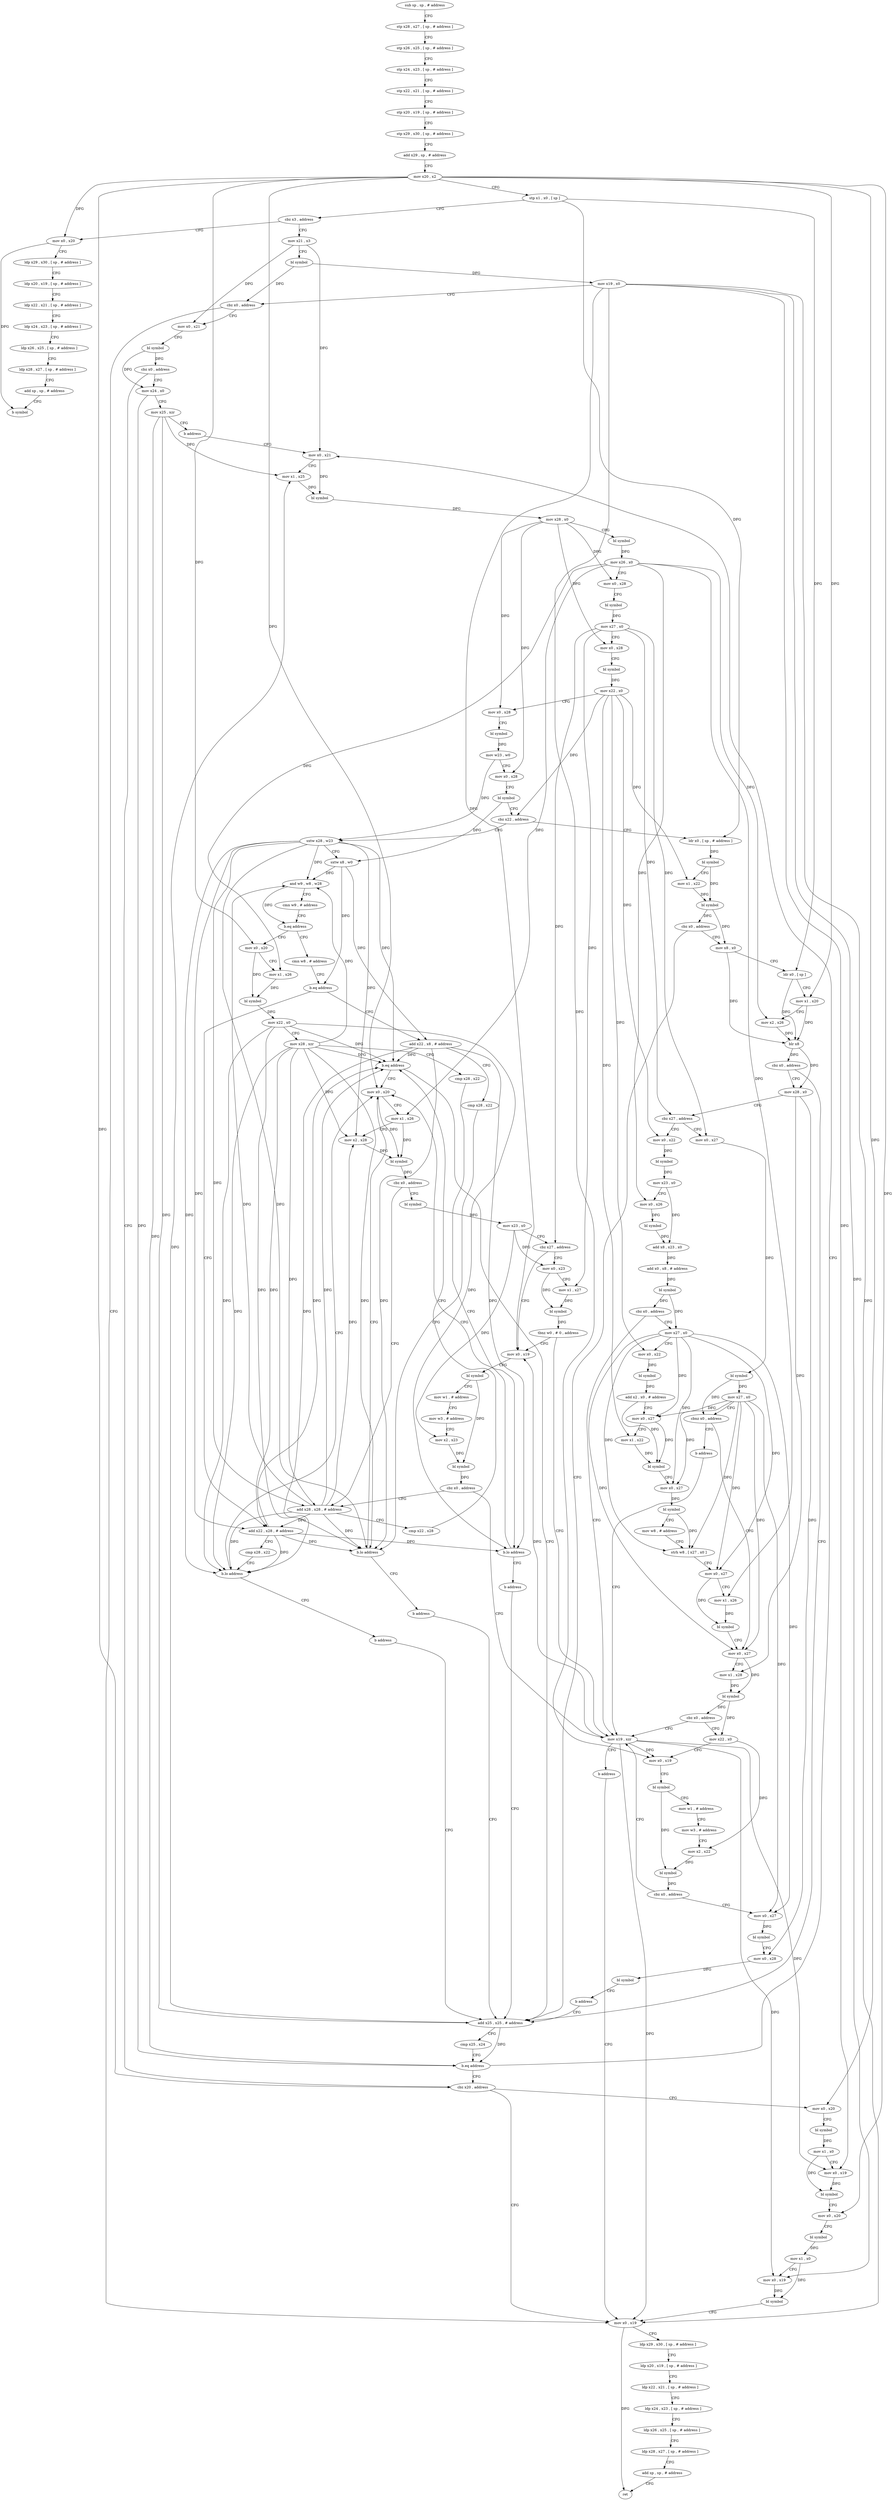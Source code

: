 digraph "func" {
"89164" [label = "sub sp , sp , # address" ]
"89168" [label = "stp x28 , x27 , [ sp , # address ]" ]
"89172" [label = "stp x26 , x25 , [ sp , # address ]" ]
"89176" [label = "stp x24 , x23 , [ sp , # address ]" ]
"89180" [label = "stp x22 , x21 , [ sp , # address ]" ]
"89184" [label = "stp x20 , x19 , [ sp , # address ]" ]
"89188" [label = "stp x29 , x30 , [ sp , # address ]" ]
"89192" [label = "add x29 , sp , # address" ]
"89196" [label = "mov x20 , x2" ]
"89200" [label = "stp x1 , x0 , [ sp ]" ]
"89204" [label = "cbz x3 , address" ]
"89752" [label = "mov x0 , x20" ]
"89208" [label = "mov x21 , x3" ]
"89756" [label = "ldp x29 , x30 , [ sp , # address ]" ]
"89760" [label = "ldp x20 , x19 , [ sp , # address ]" ]
"89764" [label = "ldp x22 , x21 , [ sp , # address ]" ]
"89768" [label = "ldp x24 , x23 , [ sp , # address ]" ]
"89772" [label = "ldp x26 , x25 , [ sp , # address ]" ]
"89776" [label = "ldp x28 , x27 , [ sp , # address ]" ]
"89780" [label = "add sp , sp , # address" ]
"89784" [label = "b symbol" ]
"89212" [label = "bl symbol" ]
"89216" [label = "mov x19 , x0" ]
"89220" [label = "cbz x0 , address" ]
"89832" [label = "mov x0 , x19" ]
"89224" [label = "mov x0 , x21" ]
"89836" [label = "ldp x29 , x30 , [ sp , # address ]" ]
"89840" [label = "ldp x20 , x19 , [ sp , # address ]" ]
"89844" [label = "ldp x22 , x21 , [ sp , # address ]" ]
"89848" [label = "ldp x24 , x23 , [ sp , # address ]" ]
"89852" [label = "ldp x26 , x25 , [ sp , # address ]" ]
"89856" [label = "ldp x28 , x27 , [ sp , # address ]" ]
"89860" [label = "add sp , sp , # address" ]
"89864" [label = "ret" ]
"89228" [label = "bl symbol" ]
"89232" [label = "cbz x0 , address" ]
"89788" [label = "cbz x20 , address" ]
"89236" [label = "mov x24 , x0" ]
"89792" [label = "mov x0 , x20" ]
"89240" [label = "mov x25 , xzr" ]
"89244" [label = "b address" ]
"89260" [label = "mov x0 , x21" ]
"89796" [label = "bl symbol" ]
"89800" [label = "mov x1 , x0" ]
"89804" [label = "mov x0 , x19" ]
"89808" [label = "bl symbol" ]
"89812" [label = "mov x0 , x20" ]
"89816" [label = "bl symbol" ]
"89820" [label = "mov x1 , x0" ]
"89824" [label = "mov x0 , x19" ]
"89828" [label = "bl symbol" ]
"89264" [label = "mov x1 , x25" ]
"89268" [label = "bl symbol" ]
"89272" [label = "mov x28 , x0" ]
"89276" [label = "bl symbol" ]
"89280" [label = "mov x26 , x0" ]
"89284" [label = "mov x0 , x28" ]
"89288" [label = "bl symbol" ]
"89292" [label = "mov x27 , x0" ]
"89296" [label = "mov x0 , x28" ]
"89300" [label = "bl symbol" ]
"89304" [label = "mov x22 , x0" ]
"89308" [label = "mov x0 , x28" ]
"89312" [label = "bl symbol" ]
"89316" [label = "mov w23 , w0" ]
"89320" [label = "mov x0 , x28" ]
"89324" [label = "bl symbol" ]
"89328" [label = "cbz x22 , address" ]
"89404" [label = "sxtw x28 , w23" ]
"89332" [label = "ldr x0 , [ sp , # address ]" ]
"89408" [label = "sxtw x8 , w0" ]
"89412" [label = "and w9 , w8 , w28" ]
"89416" [label = "cmn w9 , # address" ]
"89420" [label = "b.eq address" ]
"89448" [label = "mov x0 , x20" ]
"89424" [label = "cmn w8 , # address" ]
"89336" [label = "bl symbol" ]
"89340" [label = "mov x1 , x22" ]
"89344" [label = "bl symbol" ]
"89348" [label = "cbz x0 , address" ]
"89248" [label = "add x25 , x25 , # address" ]
"89352" [label = "mov x8 , x0" ]
"89452" [label = "mov x1 , x26" ]
"89456" [label = "bl symbol" ]
"89460" [label = "mov x22 , x0" ]
"89464" [label = "mov x28 , xzr" ]
"89468" [label = "cmp x28 , x22" ]
"89472" [label = "b.lo address" ]
"89696" [label = "mov x0 , x20" ]
"89476" [label = "b address" ]
"89428" [label = "b.eq address" ]
"89640" [label = "add x22 , x28 , # address" ]
"89432" [label = "add x22 , x8 , # address" ]
"89252" [label = "cmp x25 , x24" ]
"89256" [label = "b.eq address" ]
"89356" [label = "ldr x0 , [ sp ]" ]
"89360" [label = "mov x1 , x20" ]
"89364" [label = "mov x2 , x26" ]
"89368" [label = "blr x8" ]
"89372" [label = "cbz x0 , address" ]
"89376" [label = "mov x28 , x0" ]
"89700" [label = "mov x1 , x26" ]
"89704" [label = "mov x2 , x28" ]
"89708" [label = "bl symbol" ]
"89712" [label = "cbz x0 , address" ]
"89684" [label = "add x28 , x28 , # address" ]
"89716" [label = "bl symbol" ]
"89644" [label = "cmp x28 , x22" ]
"89648" [label = "b.lo address" ]
"89652" [label = "b address" ]
"89436" [label = "cmp x28 , x22" ]
"89440" [label = "b.lo address" ]
"89444" [label = "b address" ]
"89380" [label = "cbz x27 , address" ]
"89480" [label = "mov x0 , x22" ]
"89384" [label = "mov x0 , x27" ]
"89688" [label = "cmp x22 , x28" ]
"89692" [label = "b.eq address" ]
"89720" [label = "mov x23 , x0" ]
"89724" [label = "cbz x27 , address" ]
"89656" [label = "mov x0 , x19" ]
"89728" [label = "mov x0 , x23" ]
"89484" [label = "bl symbol" ]
"89488" [label = "mov x23 , x0" ]
"89492" [label = "mov x0 , x26" ]
"89496" [label = "bl symbol" ]
"89500" [label = "add x8 , x23 , x0" ]
"89504" [label = "add x0 , x8 , # address" ]
"89508" [label = "bl symbol" ]
"89512" [label = "cbz x0 , address" ]
"89744" [label = "mov x19 , xzr" ]
"89516" [label = "mov x27 , x0" ]
"89388" [label = "bl symbol" ]
"89392" [label = "mov x27 , x0" ]
"89396" [label = "cbnz x0 , address" ]
"89572" [label = "mov x0 , x27" ]
"89400" [label = "b address" ]
"89660" [label = "bl symbol" ]
"89664" [label = "mov w1 , # address" ]
"89668" [label = "mov w3 , # address" ]
"89672" [label = "mov x2 , x23" ]
"89676" [label = "bl symbol" ]
"89680" [label = "cbz x0 , address" ]
"89732" [label = "mov x1 , x27" ]
"89736" [label = "bl symbol" ]
"89740" [label = "tbnz w0 , # 0 , address" ]
"89748" [label = "b address" ]
"89520" [label = "mov x0 , x22" ]
"89524" [label = "bl symbol" ]
"89528" [label = "add x2 , x0 , # address" ]
"89532" [label = "mov x0 , x27" ]
"89536" [label = "mov x1 , x22" ]
"89540" [label = "bl symbol" ]
"89544" [label = "mov x0 , x27" ]
"89548" [label = "bl symbol" ]
"89552" [label = "mov w8 , # address" ]
"89556" [label = "strh w8 , [ x27 , x0 ]" ]
"89560" [label = "mov x0 , x27" ]
"89564" [label = "mov x1 , x26" ]
"89568" [label = "bl symbol" ]
"89576" [label = "mov x1 , x28" ]
"89580" [label = "bl symbol" ]
"89584" [label = "cbz x0 , address" ]
"89588" [label = "mov x22 , x0" ]
"89592" [label = "mov x0 , x19" ]
"89596" [label = "bl symbol" ]
"89600" [label = "mov w1 , # address" ]
"89604" [label = "mov w3 , # address" ]
"89608" [label = "mov x2 , x22" ]
"89612" [label = "bl symbol" ]
"89616" [label = "cbz x0 , address" ]
"89620" [label = "mov x0 , x27" ]
"89624" [label = "bl symbol" ]
"89628" [label = "mov x0 , x28" ]
"89632" [label = "bl symbol" ]
"89636" [label = "b address" ]
"89164" -> "89168" [ label = "CFG" ]
"89168" -> "89172" [ label = "CFG" ]
"89172" -> "89176" [ label = "CFG" ]
"89176" -> "89180" [ label = "CFG" ]
"89180" -> "89184" [ label = "CFG" ]
"89184" -> "89188" [ label = "CFG" ]
"89188" -> "89192" [ label = "CFG" ]
"89192" -> "89196" [ label = "CFG" ]
"89196" -> "89200" [ label = "CFG" ]
"89196" -> "89752" [ label = "DFG" ]
"89196" -> "89788" [ label = "DFG" ]
"89196" -> "89792" [ label = "DFG" ]
"89196" -> "89812" [ label = "DFG" ]
"89196" -> "89448" [ label = "DFG" ]
"89196" -> "89360" [ label = "DFG" ]
"89196" -> "89696" [ label = "DFG" ]
"89200" -> "89204" [ label = "CFG" ]
"89200" -> "89356" [ label = "DFG" ]
"89200" -> "89332" [ label = "DFG" ]
"89204" -> "89752" [ label = "CFG" ]
"89204" -> "89208" [ label = "CFG" ]
"89752" -> "89756" [ label = "CFG" ]
"89752" -> "89784" [ label = "DFG" ]
"89208" -> "89212" [ label = "CFG" ]
"89208" -> "89224" [ label = "DFG" ]
"89208" -> "89260" [ label = "DFG" ]
"89756" -> "89760" [ label = "CFG" ]
"89760" -> "89764" [ label = "CFG" ]
"89764" -> "89768" [ label = "CFG" ]
"89768" -> "89772" [ label = "CFG" ]
"89772" -> "89776" [ label = "CFG" ]
"89776" -> "89780" [ label = "CFG" ]
"89780" -> "89784" [ label = "CFG" ]
"89212" -> "89216" [ label = "DFG" ]
"89212" -> "89220" [ label = "DFG" ]
"89216" -> "89220" [ label = "CFG" ]
"89216" -> "89832" [ label = "DFG" ]
"89216" -> "89804" [ label = "DFG" ]
"89216" -> "89824" [ label = "DFG" ]
"89216" -> "89656" [ label = "DFG" ]
"89216" -> "89592" [ label = "DFG" ]
"89220" -> "89832" [ label = "CFG" ]
"89220" -> "89224" [ label = "CFG" ]
"89832" -> "89836" [ label = "CFG" ]
"89832" -> "89864" [ label = "DFG" ]
"89224" -> "89228" [ label = "CFG" ]
"89836" -> "89840" [ label = "CFG" ]
"89840" -> "89844" [ label = "CFG" ]
"89844" -> "89848" [ label = "CFG" ]
"89848" -> "89852" [ label = "CFG" ]
"89852" -> "89856" [ label = "CFG" ]
"89856" -> "89860" [ label = "CFG" ]
"89860" -> "89864" [ label = "CFG" ]
"89228" -> "89232" [ label = "DFG" ]
"89228" -> "89236" [ label = "DFG" ]
"89232" -> "89788" [ label = "CFG" ]
"89232" -> "89236" [ label = "CFG" ]
"89788" -> "89832" [ label = "CFG" ]
"89788" -> "89792" [ label = "CFG" ]
"89236" -> "89240" [ label = "CFG" ]
"89236" -> "89256" [ label = "DFG" ]
"89792" -> "89796" [ label = "CFG" ]
"89240" -> "89244" [ label = "CFG" ]
"89240" -> "89264" [ label = "DFG" ]
"89240" -> "89248" [ label = "DFG" ]
"89240" -> "89256" [ label = "DFG" ]
"89244" -> "89260" [ label = "CFG" ]
"89260" -> "89264" [ label = "CFG" ]
"89260" -> "89268" [ label = "DFG" ]
"89796" -> "89800" [ label = "DFG" ]
"89800" -> "89804" [ label = "CFG" ]
"89800" -> "89808" [ label = "DFG" ]
"89804" -> "89808" [ label = "DFG" ]
"89808" -> "89812" [ label = "CFG" ]
"89812" -> "89816" [ label = "CFG" ]
"89816" -> "89820" [ label = "DFG" ]
"89820" -> "89824" [ label = "CFG" ]
"89820" -> "89828" [ label = "DFG" ]
"89824" -> "89828" [ label = "DFG" ]
"89828" -> "89832" [ label = "CFG" ]
"89264" -> "89268" [ label = "DFG" ]
"89268" -> "89272" [ label = "DFG" ]
"89272" -> "89276" [ label = "CFG" ]
"89272" -> "89284" [ label = "DFG" ]
"89272" -> "89296" [ label = "DFG" ]
"89272" -> "89308" [ label = "DFG" ]
"89272" -> "89320" [ label = "DFG" ]
"89276" -> "89280" [ label = "DFG" ]
"89280" -> "89284" [ label = "CFG" ]
"89280" -> "89452" [ label = "DFG" ]
"89280" -> "89364" [ label = "DFG" ]
"89280" -> "89700" [ label = "DFG" ]
"89280" -> "89492" [ label = "DFG" ]
"89280" -> "89564" [ label = "DFG" ]
"89284" -> "89288" [ label = "CFG" ]
"89288" -> "89292" [ label = "DFG" ]
"89292" -> "89296" [ label = "CFG" ]
"89292" -> "89380" [ label = "DFG" ]
"89292" -> "89724" [ label = "DFG" ]
"89292" -> "89384" [ label = "DFG" ]
"89292" -> "89732" [ label = "DFG" ]
"89296" -> "89300" [ label = "CFG" ]
"89300" -> "89304" [ label = "DFG" ]
"89304" -> "89308" [ label = "CFG" ]
"89304" -> "89328" [ label = "DFG" ]
"89304" -> "89340" [ label = "DFG" ]
"89304" -> "89480" [ label = "DFG" ]
"89304" -> "89520" [ label = "DFG" ]
"89304" -> "89536" [ label = "DFG" ]
"89308" -> "89312" [ label = "CFG" ]
"89312" -> "89316" [ label = "DFG" ]
"89316" -> "89320" [ label = "CFG" ]
"89316" -> "89404" [ label = "DFG" ]
"89320" -> "89324" [ label = "CFG" ]
"89324" -> "89328" [ label = "CFG" ]
"89324" -> "89408" [ label = "DFG" ]
"89328" -> "89404" [ label = "CFG" ]
"89328" -> "89332" [ label = "CFG" ]
"89404" -> "89408" [ label = "CFG" ]
"89404" -> "89412" [ label = "DFG" ]
"89404" -> "89704" [ label = "DFG" ]
"89404" -> "89640" [ label = "DFG" ]
"89404" -> "89648" [ label = "DFG" ]
"89404" -> "89440" [ label = "DFG" ]
"89404" -> "89684" [ label = "DFG" ]
"89404" -> "89692" [ label = "DFG" ]
"89332" -> "89336" [ label = "DFG" ]
"89408" -> "89412" [ label = "DFG" ]
"89408" -> "89428" [ label = "DFG" ]
"89408" -> "89432" [ label = "DFG" ]
"89412" -> "89416" [ label = "CFG" ]
"89412" -> "89420" [ label = "DFG" ]
"89416" -> "89420" [ label = "CFG" ]
"89420" -> "89448" [ label = "CFG" ]
"89420" -> "89424" [ label = "CFG" ]
"89448" -> "89452" [ label = "CFG" ]
"89448" -> "89456" [ label = "DFG" ]
"89424" -> "89428" [ label = "CFG" ]
"89336" -> "89340" [ label = "CFG" ]
"89336" -> "89344" [ label = "DFG" ]
"89340" -> "89344" [ label = "DFG" ]
"89344" -> "89348" [ label = "DFG" ]
"89344" -> "89352" [ label = "DFG" ]
"89348" -> "89248" [ label = "CFG" ]
"89348" -> "89352" [ label = "CFG" ]
"89248" -> "89252" [ label = "CFG" ]
"89248" -> "89264" [ label = "DFG" ]
"89248" -> "89256" [ label = "DFG" ]
"89352" -> "89356" [ label = "CFG" ]
"89352" -> "89368" [ label = "DFG" ]
"89452" -> "89456" [ label = "DFG" ]
"89456" -> "89460" [ label = "DFG" ]
"89460" -> "89464" [ label = "CFG" ]
"89460" -> "89472" [ label = "DFG" ]
"89460" -> "89648" [ label = "DFG" ]
"89460" -> "89440" [ label = "DFG" ]
"89460" -> "89692" [ label = "DFG" ]
"89464" -> "89468" [ label = "CFG" ]
"89464" -> "89412" [ label = "DFG" ]
"89464" -> "89704" [ label = "DFG" ]
"89464" -> "89640" [ label = "DFG" ]
"89464" -> "89648" [ label = "DFG" ]
"89464" -> "89440" [ label = "DFG" ]
"89464" -> "89684" [ label = "DFG" ]
"89464" -> "89692" [ label = "DFG" ]
"89468" -> "89472" [ label = "CFG" ]
"89472" -> "89696" [ label = "CFG" ]
"89472" -> "89476" [ label = "CFG" ]
"89696" -> "89700" [ label = "CFG" ]
"89696" -> "89708" [ label = "DFG" ]
"89476" -> "89248" [ label = "CFG" ]
"89428" -> "89640" [ label = "CFG" ]
"89428" -> "89432" [ label = "CFG" ]
"89640" -> "89644" [ label = "CFG" ]
"89640" -> "89472" [ label = "DFG" ]
"89640" -> "89648" [ label = "DFG" ]
"89640" -> "89440" [ label = "DFG" ]
"89640" -> "89692" [ label = "DFG" ]
"89432" -> "89436" [ label = "CFG" ]
"89432" -> "89472" [ label = "DFG" ]
"89432" -> "89648" [ label = "DFG" ]
"89432" -> "89440" [ label = "DFG" ]
"89432" -> "89692" [ label = "DFG" ]
"89252" -> "89256" [ label = "CFG" ]
"89256" -> "89788" [ label = "CFG" ]
"89256" -> "89260" [ label = "CFG" ]
"89356" -> "89360" [ label = "CFG" ]
"89356" -> "89368" [ label = "DFG" ]
"89360" -> "89364" [ label = "CFG" ]
"89360" -> "89368" [ label = "DFG" ]
"89364" -> "89368" [ label = "DFG" ]
"89368" -> "89372" [ label = "DFG" ]
"89368" -> "89376" [ label = "DFG" ]
"89372" -> "89248" [ label = "CFG" ]
"89372" -> "89376" [ label = "CFG" ]
"89376" -> "89380" [ label = "CFG" ]
"89376" -> "89576" [ label = "DFG" ]
"89376" -> "89628" [ label = "DFG" ]
"89700" -> "89704" [ label = "CFG" ]
"89700" -> "89708" [ label = "DFG" ]
"89704" -> "89708" [ label = "DFG" ]
"89708" -> "89712" [ label = "DFG" ]
"89712" -> "89684" [ label = "CFG" ]
"89712" -> "89716" [ label = "CFG" ]
"89684" -> "89688" [ label = "CFG" ]
"89684" -> "89412" [ label = "DFG" ]
"89684" -> "89704" [ label = "DFG" ]
"89684" -> "89640" [ label = "DFG" ]
"89684" -> "89648" [ label = "DFG" ]
"89684" -> "89440" [ label = "DFG" ]
"89684" -> "89692" [ label = "DFG" ]
"89716" -> "89720" [ label = "DFG" ]
"89644" -> "89648" [ label = "CFG" ]
"89648" -> "89696" [ label = "CFG" ]
"89648" -> "89652" [ label = "CFG" ]
"89652" -> "89248" [ label = "CFG" ]
"89436" -> "89440" [ label = "CFG" ]
"89440" -> "89696" [ label = "CFG" ]
"89440" -> "89444" [ label = "CFG" ]
"89444" -> "89248" [ label = "CFG" ]
"89380" -> "89480" [ label = "CFG" ]
"89380" -> "89384" [ label = "CFG" ]
"89480" -> "89484" [ label = "DFG" ]
"89384" -> "89388" [ label = "DFG" ]
"89688" -> "89692" [ label = "CFG" ]
"89692" -> "89248" [ label = "CFG" ]
"89692" -> "89696" [ label = "CFG" ]
"89720" -> "89724" [ label = "CFG" ]
"89720" -> "89672" [ label = "DFG" ]
"89720" -> "89728" [ label = "DFG" ]
"89724" -> "89656" [ label = "CFG" ]
"89724" -> "89728" [ label = "CFG" ]
"89656" -> "89660" [ label = "CFG" ]
"89728" -> "89732" [ label = "CFG" ]
"89728" -> "89736" [ label = "DFG" ]
"89484" -> "89488" [ label = "DFG" ]
"89488" -> "89492" [ label = "CFG" ]
"89488" -> "89500" [ label = "DFG" ]
"89492" -> "89496" [ label = "DFG" ]
"89496" -> "89500" [ label = "DFG" ]
"89500" -> "89504" [ label = "DFG" ]
"89504" -> "89508" [ label = "DFG" ]
"89508" -> "89512" [ label = "DFG" ]
"89508" -> "89516" [ label = "DFG" ]
"89512" -> "89744" [ label = "CFG" ]
"89512" -> "89516" [ label = "CFG" ]
"89744" -> "89748" [ label = "CFG" ]
"89744" -> "89832" [ label = "DFG" ]
"89744" -> "89804" [ label = "DFG" ]
"89744" -> "89824" [ label = "DFG" ]
"89744" -> "89656" [ label = "DFG" ]
"89744" -> "89592" [ label = "DFG" ]
"89516" -> "89520" [ label = "CFG" ]
"89516" -> "89532" [ label = "DFG" ]
"89516" -> "89544" [ label = "DFG" ]
"89516" -> "89556" [ label = "DFG" ]
"89516" -> "89560" [ label = "DFG" ]
"89516" -> "89572" [ label = "DFG" ]
"89516" -> "89620" [ label = "DFG" ]
"89388" -> "89392" [ label = "DFG" ]
"89388" -> "89396" [ label = "DFG" ]
"89392" -> "89396" [ label = "CFG" ]
"89392" -> "89532" [ label = "DFG" ]
"89392" -> "89544" [ label = "DFG" ]
"89392" -> "89556" [ label = "DFG" ]
"89392" -> "89560" [ label = "DFG" ]
"89392" -> "89572" [ label = "DFG" ]
"89392" -> "89620" [ label = "DFG" ]
"89396" -> "89572" [ label = "CFG" ]
"89396" -> "89400" [ label = "CFG" ]
"89572" -> "89576" [ label = "CFG" ]
"89572" -> "89580" [ label = "DFG" ]
"89400" -> "89744" [ label = "CFG" ]
"89660" -> "89664" [ label = "CFG" ]
"89660" -> "89676" [ label = "DFG" ]
"89664" -> "89668" [ label = "CFG" ]
"89668" -> "89672" [ label = "CFG" ]
"89672" -> "89676" [ label = "DFG" ]
"89676" -> "89680" [ label = "DFG" ]
"89680" -> "89744" [ label = "CFG" ]
"89680" -> "89684" [ label = "CFG" ]
"89732" -> "89736" [ label = "DFG" ]
"89736" -> "89740" [ label = "DFG" ]
"89740" -> "89656" [ label = "CFG" ]
"89740" -> "89744" [ label = "CFG" ]
"89748" -> "89832" [ label = "CFG" ]
"89520" -> "89524" [ label = "DFG" ]
"89524" -> "89528" [ label = "DFG" ]
"89528" -> "89532" [ label = "CFG" ]
"89528" -> "89540" [ label = "DFG" ]
"89532" -> "89536" [ label = "CFG" ]
"89532" -> "89540" [ label = "DFG" ]
"89536" -> "89540" [ label = "DFG" ]
"89540" -> "89544" [ label = "CFG" ]
"89544" -> "89548" [ label = "DFG" ]
"89548" -> "89552" [ label = "CFG" ]
"89548" -> "89556" [ label = "DFG" ]
"89552" -> "89556" [ label = "CFG" ]
"89556" -> "89560" [ label = "CFG" ]
"89560" -> "89564" [ label = "CFG" ]
"89560" -> "89568" [ label = "DFG" ]
"89564" -> "89568" [ label = "DFG" ]
"89568" -> "89572" [ label = "CFG" ]
"89576" -> "89580" [ label = "DFG" ]
"89580" -> "89584" [ label = "DFG" ]
"89580" -> "89588" [ label = "DFG" ]
"89584" -> "89744" [ label = "CFG" ]
"89584" -> "89588" [ label = "CFG" ]
"89588" -> "89592" [ label = "CFG" ]
"89588" -> "89608" [ label = "DFG" ]
"89592" -> "89596" [ label = "CFG" ]
"89596" -> "89600" [ label = "CFG" ]
"89596" -> "89612" [ label = "DFG" ]
"89600" -> "89604" [ label = "CFG" ]
"89604" -> "89608" [ label = "CFG" ]
"89608" -> "89612" [ label = "DFG" ]
"89612" -> "89616" [ label = "DFG" ]
"89616" -> "89744" [ label = "CFG" ]
"89616" -> "89620" [ label = "CFG" ]
"89620" -> "89624" [ label = "DFG" ]
"89624" -> "89628" [ label = "CFG" ]
"89628" -> "89632" [ label = "DFG" ]
"89632" -> "89636" [ label = "CFG" ]
"89636" -> "89248" [ label = "CFG" ]
}
